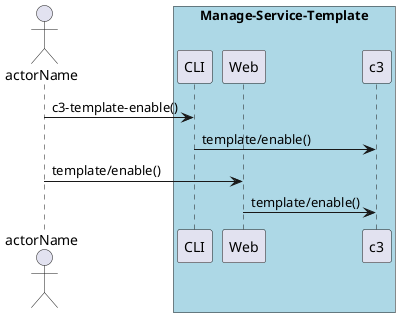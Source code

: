 @startuml
Actor "actorName" as A

box "Manage-Service-Template" #lightblue
participant CLI as CLI
participant Web as Web
participant "c3" as S
A -> CLI : c3-template-enable()
CLI -> S : template/enable()
A -> Web : template/enable()
Web -> S : template/enable()
end box

@enduml
